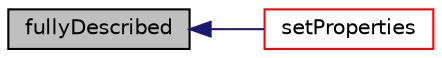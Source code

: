 digraph "fullyDescribed"
{
  bgcolor="transparent";
  edge [fontname="Helvetica",fontsize="10",labelfontname="Helvetica",labelfontsize="10"];
  node [fontname="Helvetica",fontsize="10",shape=record];
  rankdir="LR";
  Node1 [label="fullyDescribed",height=0.2,width=0.4,color="black", fillcolor="grey75", style="filled", fontcolor="black"];
  Node1 -> Node2 [dir="back",color="midnightblue",fontsize="10",style="solid",fontname="Helvetica"];
  Node2 [label="setProperties",height=0.2,width=0.4,color="red",URL="$a02664.html#a9c29fb14e9bea94ae75c185efe894b00",tooltip="Set the parcel properties. "];
}

